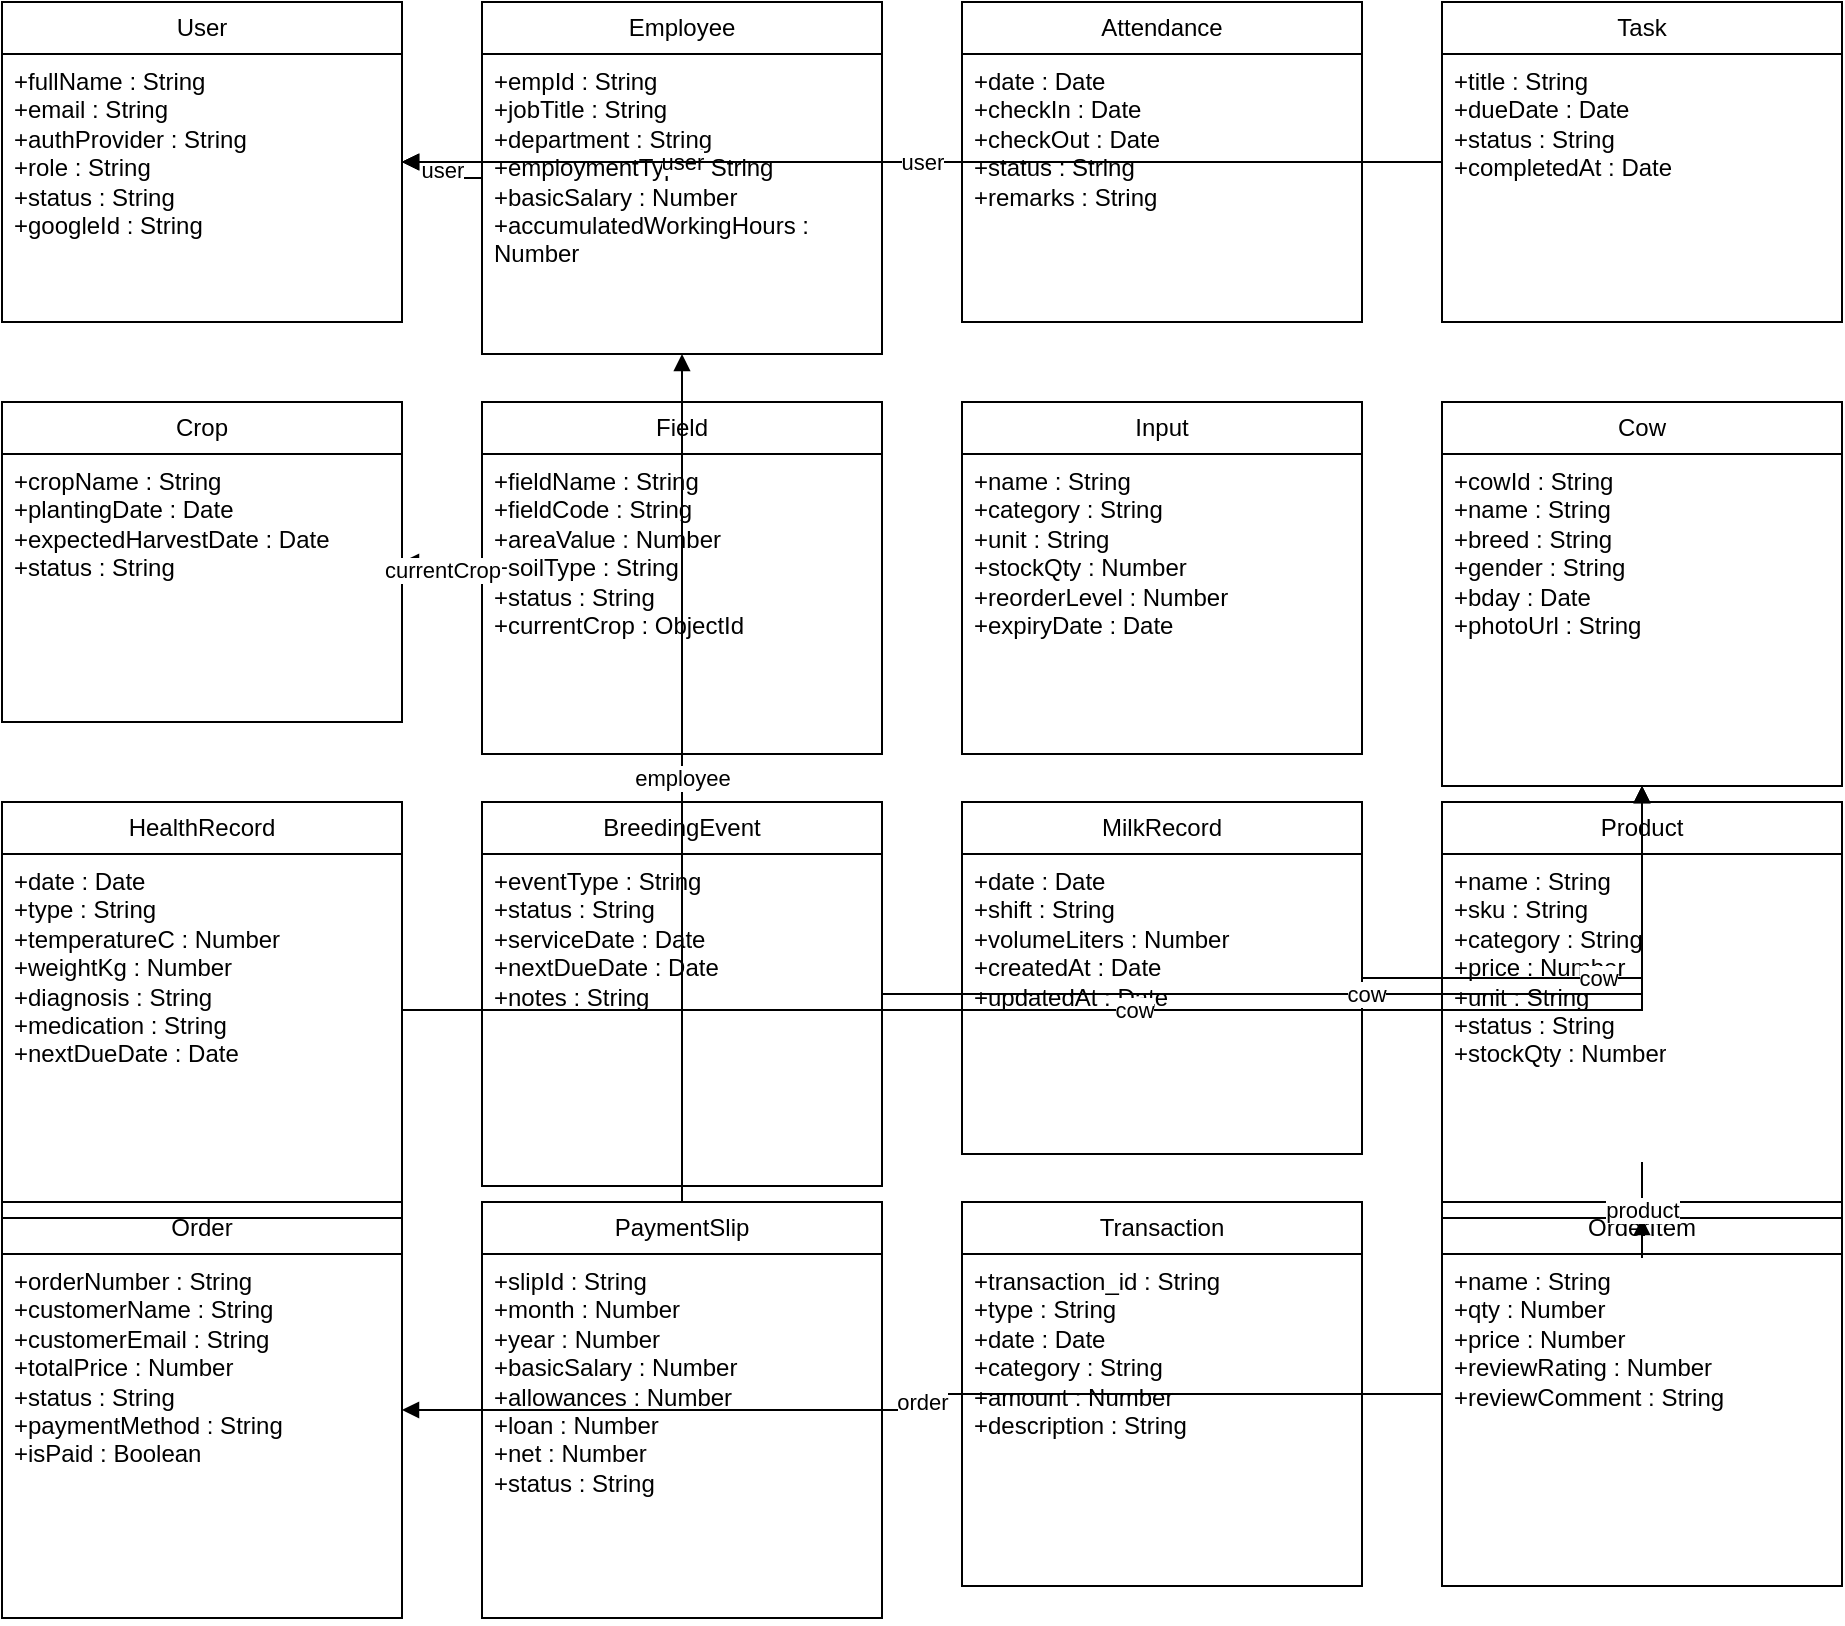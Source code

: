 <mxfile version="28.2.7">
  <diagram name="Class Diagram" id="smartfarm-class">
    <mxGraphModel dx="1042" dy="608" grid="1" gridSize="10" guides="1" tooltips="1" connect="1" arrows="1" fold="1" page="1" pageScale="1" pageWidth="827" pageHeight="1169" math="0" shadow="0">
      <root>
        <mxCell id="0" />
        <mxCell id="1" parent="0" />
        <mxCell id="class_User" value="User" style="swimlane;fontStyle=0;childLayout=stackLayout;horizontal=1;startSize=26;fillColor=none;horizontalStack=0;resizeParent=1;resizeParentMax=0;resizeLast=0;collapsible=1;marginBottom=0;whiteSpace=wrap;html=1;" vertex="1" parent="1">
          <mxGeometry x="40" y="40" width="200" height="160" as="geometry" />
        </mxCell>
        <mxCell id="attr_User" value="&lt;div&gt;+fullName : String&lt;/div&gt;&lt;div&gt;+email : String&lt;/div&gt;&lt;div&gt;+authProvider : String&lt;/div&gt;&lt;div&gt;+role : String&lt;/div&gt;&lt;div&gt;+status : String&lt;/div&gt;&lt;div&gt;+googleId : String&lt;/div&gt;" style="text;strokeColor=none;fillColor=none;align=left;verticalAlign=top;spacingLeft=4;spacingRight=4;overflow=hidden;rotatable=0;points=[[0,0.5],[1,0.5]];portConstraint=eastwest;whiteSpace=wrap;html=1;" vertex="1" parent="class_User">
          <mxGeometry y="26" width="200" height="134" as="geometry" />
        </mxCell>
        <mxCell id="class_Employee" value="Employee" style="swimlane;fontStyle=0;childLayout=stackLayout;horizontal=1;startSize=26;fillColor=none;horizontalStack=0;resizeParent=1;resizeParentMax=0;resizeLast=0;collapsible=1;marginBottom=0;whiteSpace=wrap;html=1;" vertex="1" parent="1">
          <mxGeometry x="280" y="40" width="200" height="176" as="geometry" />
        </mxCell>
        <mxCell id="attr_Employee" value="&lt;div&gt;+empId : String&lt;/div&gt;&lt;div&gt;+jobTitle : String&lt;/div&gt;&lt;div&gt;+department : String&lt;/div&gt;&lt;div&gt;+employmentType : String&lt;/div&gt;&lt;div&gt;+basicSalary : Number&lt;/div&gt;&lt;div&gt;+accumulatedWorkingHours : Number&lt;/div&gt;" style="text;strokeColor=none;fillColor=none;align=left;verticalAlign=top;spacingLeft=4;spacingRight=4;overflow=hidden;rotatable=0;points=[[0,0.5],[1,0.5]];portConstraint=eastwest;whiteSpace=wrap;html=1;" vertex="1" parent="class_Employee">
          <mxGeometry y="26" width="200" height="150" as="geometry" />
        </mxCell>
        <mxCell id="class_Attendance" value="Attendance" style="swimlane;fontStyle=0;childLayout=stackLayout;horizontal=1;startSize=26;fillColor=none;horizontalStack=0;resizeParent=1;resizeParentMax=0;resizeLast=0;collapsible=1;marginBottom=0;whiteSpace=wrap;html=1;" vertex="1" parent="1">
          <mxGeometry x="520" y="40" width="200" height="160" as="geometry" />
        </mxCell>
        <mxCell id="attr_Attendance" value="&lt;div&gt;+date : Date&lt;/div&gt;&lt;div&gt;+checkIn : Date&lt;/div&gt;&lt;div&gt;+checkOut : Date&lt;/div&gt;&lt;div&gt;+status : String&lt;/div&gt;&lt;div&gt;+remarks : String&lt;/div&gt;" style="text;strokeColor=none;fillColor=none;align=left;verticalAlign=top;spacingLeft=4;spacingRight=4;overflow=hidden;rotatable=0;points=[[0,0.5],[1,0.5]];portConstraint=eastwest;whiteSpace=wrap;html=1;" vertex="1" parent="class_Attendance">
          <mxGeometry y="26" width="200" height="134" as="geometry" />
        </mxCell>
        <mxCell id="class_Task" value="Task" style="swimlane;fontStyle=0;childLayout=stackLayout;horizontal=1;startSize=26;fillColor=none;horizontalStack=0;resizeParent=1;resizeParentMax=0;resizeLast=0;collapsible=1;marginBottom=0;whiteSpace=wrap;html=1;" vertex="1" parent="1">
          <mxGeometry x="760" y="40" width="200" height="160" as="geometry" />
        </mxCell>
        <mxCell id="attr_Task" value="&lt;div&gt;+title : String&lt;/div&gt;&lt;div&gt;+dueDate : Date&lt;/div&gt;&lt;div&gt;+status : String&lt;/div&gt;&lt;div&gt;+completedAt : Date&lt;/div&gt;" style="text;strokeColor=none;fillColor=none;align=left;verticalAlign=top;spacingLeft=4;spacingRight=4;overflow=hidden;rotatable=0;points=[[0,0.5],[1,0.5]];portConstraint=eastwest;whiteSpace=wrap;html=1;" vertex="1" parent="class_Task">
          <mxGeometry y="26" width="200" height="134" as="geometry" />
        </mxCell>
        <mxCell id="class_Crop" value="Crop" style="swimlane;fontStyle=0;childLayout=stackLayout;horizontal=1;startSize=26;fillColor=none;horizontalStack=0;resizeParent=1;resizeParentMax=0;resizeLast=0;collapsible=1;marginBottom=0;whiteSpace=wrap;html=1;" vertex="1" parent="1">
          <mxGeometry x="40" y="240" width="200" height="160" as="geometry" />
        </mxCell>
        <mxCell id="attr_Crop" value="&lt;div&gt;+cropName : String&lt;/div&gt;&lt;div&gt;+plantingDate : Date&lt;/div&gt;&lt;div&gt;+expectedHarvestDate : Date&lt;/div&gt;&lt;div&gt;+status : String&lt;/div&gt;" style="text;strokeColor=none;fillColor=none;align=left;verticalAlign=top;spacingLeft=4;spacingRight=4;overflow=hidden;rotatable=0;points=[[0,0.5],[1,0.5]];portConstraint=eastwest;whiteSpace=wrap;html=1;" vertex="1" parent="class_Crop">
          <mxGeometry y="26" width="200" height="134" as="geometry" />
        </mxCell>
        <mxCell id="class_Field" value="Field" style="swimlane;fontStyle=0;childLayout=stackLayout;horizontal=1;startSize=26;fillColor=none;horizontalStack=0;resizeParent=1;resizeParentMax=0;resizeLast=0;collapsible=1;marginBottom=0;whiteSpace=wrap;html=1;" vertex="1" parent="1">
          <mxGeometry x="280" y="240" width="200" height="176" as="geometry" />
        </mxCell>
        <mxCell id="attr_Field" value="&lt;div&gt;+fieldName : String&lt;/div&gt;&lt;div&gt;+fieldCode : String&lt;/div&gt;&lt;div&gt;+areaValue : Number&lt;/div&gt;&lt;div&gt;+soilType : String&lt;/div&gt;&lt;div&gt;+status : String&lt;/div&gt;&lt;div&gt;+currentCrop : ObjectId&lt;/div&gt;" style="text;strokeColor=none;fillColor=none;align=left;verticalAlign=top;spacingLeft=4;spacingRight=4;overflow=hidden;rotatable=0;points=[[0,0.5],[1,0.5]];portConstraint=eastwest;whiteSpace=wrap;html=1;" vertex="1" parent="class_Field">
          <mxGeometry y="26" width="200" height="150" as="geometry" />
        </mxCell>
        <mxCell id="class_Input" value="Input" style="swimlane;fontStyle=0;childLayout=stackLayout;horizontal=1;startSize=26;fillColor=none;horizontalStack=0;resizeParent=1;resizeParentMax=0;resizeLast=0;collapsible=1;marginBottom=0;whiteSpace=wrap;html=1;" vertex="1" parent="1">
          <mxGeometry x="520" y="240" width="200" height="176" as="geometry" />
        </mxCell>
        <mxCell id="attr_Input" value="&lt;div&gt;+name : String&lt;/div&gt;&lt;div&gt;+category : String&lt;/div&gt;&lt;div&gt;+unit : String&lt;/div&gt;&lt;div&gt;+stockQty : Number&lt;/div&gt;&lt;div&gt;+reorderLevel : Number&lt;/div&gt;&lt;div&gt;+expiryDate : Date&lt;/div&gt;" style="text;strokeColor=none;fillColor=none;align=left;verticalAlign=top;spacingLeft=4;spacingRight=4;overflow=hidden;rotatable=0;points=[[0,0.5],[1,0.5]];portConstraint=eastwest;whiteSpace=wrap;html=1;" vertex="1" parent="class_Input">
          <mxGeometry y="26" width="200" height="150" as="geometry" />
        </mxCell>
        <mxCell id="class_Cow" value="Cow" style="swimlane;fontStyle=0;childLayout=stackLayout;horizontal=1;startSize=26;fillColor=none;horizontalStack=0;resizeParent=1;resizeParentMax=0;resizeLast=0;collapsible=1;marginBottom=0;whiteSpace=wrap;html=1;" vertex="1" parent="1">
          <mxGeometry x="760" y="240" width="200" height="192" as="geometry" />
        </mxCell>
        <mxCell id="attr_Cow" value="&lt;div&gt;+cowId : String&lt;/div&gt;&lt;div&gt;+name : String&lt;/div&gt;&lt;div&gt;+breed : String&lt;/div&gt;&lt;div&gt;+gender : String&lt;/div&gt;&lt;div&gt;+bday : Date&lt;/div&gt;&lt;div&gt;+photoUrl : String&lt;/div&gt;" style="text;strokeColor=none;fillColor=none;align=left;verticalAlign=top;spacingLeft=4;spacingRight=4;overflow=hidden;rotatable=0;points=[[0,0.5],[1,0.5]];portConstraint=eastwest;whiteSpace=wrap;html=1;" vertex="1" parent="class_Cow">
          <mxGeometry y="26" width="200" height="166" as="geometry" />
        </mxCell>
        <mxCell id="class_Health" value="HealthRecord" style="swimlane;fontStyle=0;childLayout=stackLayout;horizontal=1;startSize=26;fillColor=none;horizontalStack=0;resizeParent=1;resizeParentMax=0;resizeLast=0;collapsible=1;marginBottom=0;whiteSpace=wrap;html=1;" vertex="1" parent="1">
          <mxGeometry x="40" y="440" width="200" height="208" as="geometry" />
        </mxCell>
        <mxCell id="attr_Health" value="&lt;div&gt;+date : Date&lt;/div&gt;&lt;div&gt;+type : String&lt;/div&gt;&lt;div&gt;+temperatureC : Number&lt;/div&gt;&lt;div&gt;+weightKg : Number&lt;/div&gt;&lt;div&gt;+diagnosis : String&lt;/div&gt;&lt;div&gt;+medication : String&lt;/div&gt;&lt;div&gt;+nextDueDate : Date&lt;/div&gt;" style="text;strokeColor=none;fillColor=none;align=left;verticalAlign=top;spacingLeft=4;spacingRight=4;overflow=hidden;rotatable=0;points=[[0,0.5],[1,0.5]];portConstraint=eastwest;whiteSpace=wrap;html=1;" vertex="1" parent="class_Health">
          <mxGeometry y="26" width="200" height="182" as="geometry" />
        </mxCell>
        <mxCell id="class_Breeding" value="BreedingEvent" style="swimlane;fontStyle=0;childLayout=stackLayout;horizontal=1;startSize=26;fillColor=none;horizontalStack=0;resizeParent=1;resizeParentMax=0;resizeLast=0;collapsible=1;marginBottom=0;whiteSpace=wrap;html=1;" vertex="1" parent="1">
          <mxGeometry x="280" y="440" width="200" height="192" as="geometry" />
        </mxCell>
        <mxCell id="attr_Breeding" value="&lt;div&gt;+eventType : String&lt;/div&gt;&lt;div&gt;+status : String&lt;/div&gt;&lt;div&gt;+serviceDate : Date&lt;/div&gt;&lt;div&gt;+nextDueDate : Date&lt;/div&gt;&lt;div&gt;+notes : String&lt;/div&gt;" style="text;strokeColor=none;fillColor=none;align=left;verticalAlign=top;spacingLeft=4;spacingRight=4;overflow=hidden;rotatable=0;points=[[0,0.5],[1,0.5]];portConstraint=eastwest;whiteSpace=wrap;html=1;" vertex="1" parent="class_Breeding">
          <mxGeometry y="26" width="200" height="166" as="geometry" />
        </mxCell>
        <mxCell id="class_Milk" value="MilkRecord" style="swimlane;fontStyle=0;childLayout=stackLayout;horizontal=1;startSize=26;fillColor=none;horizontalStack=0;resizeParent=1;resizeParentMax=0;resizeLast=0;collapsible=1;marginBottom=0;whiteSpace=wrap;html=1;" vertex="1" parent="1">
          <mxGeometry x="520" y="440" width="200" height="176" as="geometry" />
        </mxCell>
        <mxCell id="attr_Milk" value="&lt;div&gt;+date : Date&lt;/div&gt;&lt;div&gt;+shift : String&lt;/div&gt;&lt;div&gt;+volumeLiters : Number&lt;/div&gt;&lt;div&gt;+createdAt : Date&lt;/div&gt;&lt;div&gt;+updatedAt : Date&lt;/div&gt;" style="text;strokeColor=none;fillColor=none;align=left;verticalAlign=top;spacingLeft=4;spacingRight=4;overflow=hidden;rotatable=0;points=[[0,0.5],[1,0.5]];portConstraint=eastwest;whiteSpace=wrap;html=1;" vertex="1" parent="class_Milk">
          <mxGeometry y="26" width="200" height="150" as="geometry" />
        </mxCell>
        <mxCell id="class_Product" value="Product" style="swimlane;fontStyle=0;childLayout=stackLayout;horizontal=1;startSize=26;fillColor=none;horizontalStack=0;resizeParent=1;resizeParentMax=0;resizeLast=0;collapsible=1;marginBottom=0;whiteSpace=wrap;html=1;" vertex="1" parent="1">
          <mxGeometry x="760" y="440" width="200" height="208" as="geometry" />
        </mxCell>
        <mxCell id="attr_Product" value="&lt;div&gt;+name : String&lt;/div&gt;&lt;div&gt;+sku : String&lt;/div&gt;&lt;div&gt;+category : String&lt;/div&gt;&lt;div&gt;+price : Number&lt;/div&gt;&lt;div&gt;+unit : String&lt;/div&gt;&lt;div&gt;+status : String&lt;/div&gt;&lt;div&gt;+stockQty : Number&lt;/div&gt;" style="text;strokeColor=none;fillColor=none;align=left;verticalAlign=top;spacingLeft=4;spacingRight=4;overflow=hidden;rotatable=0;points=[[0,0.5],[1,0.5]];portConstraint=eastwest;whiteSpace=wrap;html=1;" vertex="1" parent="class_Product">
          <mxGeometry y="26" width="200" height="182" as="geometry" />
        </mxCell>
        <mxCell id="class_Order" value="Order" style="swimlane;fontStyle=0;childLayout=stackLayout;horizontal=1;startSize=26;fillColor=none;horizontalStack=0;resizeParent=1;resizeParentMax=0;resizeLast=0;collapsible=1;marginBottom=0;whiteSpace=wrap;html=1;" vertex="1" parent="1">
          <mxGeometry x="40" y="640" width="200" height="208" as="geometry" />
        </mxCell>
        <mxCell id="attr_Order" value="&lt;div&gt;+orderNumber : String&lt;/div&gt;&lt;div&gt;+customerName : String&lt;/div&gt;&lt;div&gt;+customerEmail : String&lt;/div&gt;&lt;div&gt;+totalPrice : Number&lt;/div&gt;&lt;div&gt;+status : String&lt;/div&gt;&lt;div&gt;+paymentMethod : String&lt;/div&gt;&lt;div&gt;+isPaid : Boolean&lt;/div&gt;" style="text;strokeColor=none;fillColor=none;align=left;verticalAlign=top;spacingLeft=4;spacingRight=4;overflow=hidden;rotatable=0;points=[[0,0.5],[1,0.5]];portConstraint=eastwest;whiteSpace=wrap;html=1;" vertex="1" parent="class_Order">
          <mxGeometry y="26" width="200" height="182" as="geometry" />
        </mxCell>
        <mxCell id="class_PaymentSlip" value="PaymentSlip" style="swimlane;fontStyle=0;childLayout=stackLayout;horizontal=1;startSize=26;fillColor=none;horizontalStack=0;resizeParent=1;resizeParentMax=0;resizeLast=0;collapsible=1;marginBottom=0;whiteSpace=wrap;html=1;" vertex="1" parent="1">
          <mxGeometry x="280" y="640" width="200" height="208" as="geometry" />
        </mxCell>
        <mxCell id="attr_PaymentSlip" value="&lt;div&gt;+slipId : String&lt;/div&gt;&lt;div&gt;+month : Number&lt;/div&gt;&lt;div&gt;+year : Number&lt;/div&gt;&lt;div&gt;+basicSalary : Number&lt;/div&gt;&lt;div&gt;+allowances : Number&lt;/div&gt;&lt;div&gt;+loan : Number&lt;/div&gt;&lt;div&gt;+net : Number&lt;/div&gt;&lt;div&gt;+status : String&lt;/div&gt;" style="text;strokeColor=none;fillColor=none;align=left;verticalAlign=top;spacingLeft=4;spacingRight=4;overflow=hidden;rotatable=0;points=[[0,0.5],[1,0.5]];portConstraint=eastwest;whiteSpace=wrap;html=1;" vertex="1" parent="class_PaymentSlip">
          <mxGeometry y="26" width="200" height="182" as="geometry" />
        </mxCell>
        <mxCell id="class_Transaction" value="Transaction" style="swimlane;fontStyle=0;childLayout=stackLayout;horizontal=1;startSize=26;fillColor=none;horizontalStack=0;resizeParent=1;resizeParentMax=0;resizeLast=0;collapsible=1;marginBottom=0;whiteSpace=wrap;html=1;" vertex="1" parent="1">
          <mxGeometry x="520" y="640" width="200" height="192" as="geometry" />
        </mxCell>
        <mxCell id="attr_Transaction" value="&lt;div&gt;+transaction_id : String&lt;/div&gt;&lt;div&gt;+type : String&lt;/div&gt;&lt;div&gt;+date : Date&lt;/div&gt;&lt;div&gt;+category : String&lt;/div&gt;&lt;div&gt;+amount : Number&lt;/div&gt;&lt;div&gt;+description : String&lt;/div&gt;" style="text;strokeColor=none;fillColor=none;align=left;verticalAlign=top;spacingLeft=4;spacingRight=4;overflow=hidden;rotatable=0;points=[[0,0.5],[1,0.5]];portConstraint=eastwest;whiteSpace=wrap;html=1;" vertex="1" parent="class_Transaction">
          <mxGeometry y="26" width="200" height="166" as="geometry" />
        </mxCell>
        <mxCell id="class_ProductOrder" value="OrderItem" style="swimlane;fontStyle=0;childLayout=stackLayout;horizontal=1;startSize=26;fillColor=none;horizontalStack=0;resizeParent=1;resizeParentMax=0;resizeLast=0;collapsible=1;marginBottom=0;whiteSpace=wrap;html=1;" vertex="1" parent="1">
          <mxGeometry x="760" y="640" width="200" height="192" as="geometry" />
        </mxCell>
        <mxCell id="attr_ProductOrder" value="&lt;div&gt;+name : String&lt;/div&gt;&lt;div&gt;+qty : Number&lt;/div&gt;&lt;div&gt;+price : Number&lt;/div&gt;&lt;div&gt;+reviewRating : Number&lt;/div&gt;&lt;div&gt;+reviewComment : String&lt;/div&gt;" style="text;strokeColor=none;fillColor=none;align=left;verticalAlign=top;spacingLeft=4;spacingRight=4;overflow=hidden;rotatable=0;points=[[0,0.5],[1,0.5]];portConstraint=eastwest;whiteSpace=wrap;html=1;" vertex="1" parent="class_ProductOrder">
          <mxGeometry y="26" width="200" height="166" as="geometry" />
        </mxCell>
        <mxCell id="edge_Employee_User" value="user" style="edgeStyle=orthogonalEdgeStyle;rounded=0;orthogonalLoop=1;jettySize=auto;html=1;endArrow=block;endFill=1;" edge="1" source="class_Employee" target="class_User" parent="1">
          <mxGeometry relative="1" as="geometry" />
        </mxCell>
        <mxCell id="edge_Attendance_User" value="user" style="edgeStyle=orthogonalEdgeStyle;rounded=0;orthogonalLoop=1;jettySize=auto;html=1;endArrow=block;endFill=1;" edge="1" source="class_Attendance" target="class_User" parent="1">
          <mxGeometry relative="1" as="geometry" />
        </mxCell>
        <mxCell id="edge_Task_User" value="user" style="edgeStyle=orthogonalEdgeStyle;rounded=0;orthogonalLoop=1;jettySize=auto;html=1;endArrow=block;endFill=1;" edge="1" source="class_Task" target="class_User" parent="1">
          <mxGeometry relative="1" as="geometry" />
        </mxCell>
        <mxCell id="edge_PaymentSlip_Employee" value="employee" style="edgeStyle=orthogonalEdgeStyle;rounded=0;orthogonalLoop=1;jettySize=auto;html=1;endArrow=block;endFill=1;" edge="1" source="class_PaymentSlip" target="class_Employee" parent="1">
          <mxGeometry relative="1" as="geometry" />
        </mxCell>
        <mxCell id="edge_Field_Crop" value="currentCrop" style="edgeStyle=orthogonalEdgeStyle;rounded=0;orthogonalLoop=1;jettySize=auto;html=1;endArrow=block;endFill=1;" edge="1" source="class_Field" target="class_Crop" parent="1">
          <mxGeometry relative="1" as="geometry" />
        </mxCell>
        <mxCell id="edge_Health_Cow" value="cow" style="edgeStyle=orthogonalEdgeStyle;rounded=0;orthogonalLoop=1;jettySize=auto;html=1;endArrow=block;endFill=1;" edge="1" source="class_Health" target="class_Cow" parent="1">
          <mxGeometry relative="1" as="geometry" />
        </mxCell>
        <mxCell id="edge_Breeding_Cow" value="cow" style="edgeStyle=orthogonalEdgeStyle;rounded=0;orthogonalLoop=1;jettySize=auto;html=1;endArrow=block;endFill=1;" edge="1" source="class_Breeding" target="class_Cow" parent="1">
          <mxGeometry relative="1" as="geometry" />
        </mxCell>
        <mxCell id="edge_Milk_Cow" value="cow" style="edgeStyle=orthogonalEdgeStyle;rounded=0;orthogonalLoop=1;jettySize=auto;html=1;endArrow=block;endFill=1;" edge="1" source="class_Milk" target="class_Cow" parent="1">
          <mxGeometry relative="1" as="geometry" />
        </mxCell>
        <mxCell id="edge_OrderItem_Product" value="product" style="edgeStyle=orthogonalEdgeStyle;rounded=0;orthogonalLoop=1;jettySize=auto;html=1;endArrow=block;endFill=1;" edge="1" source="class_ProductOrder" target="class_Product" parent="1">
          <mxGeometry relative="1" as="geometry" />
        </mxCell>
        <mxCell id="edge_OrderItem_Order" value="order" style="edgeStyle=orthogonalEdgeStyle;rounded=0;orthogonalLoop=1;jettySize=auto;html=1;endArrow=block;endFill=1;" edge="1" source="class_ProductOrder" target="class_Order" parent="1">
          <mxGeometry relative="1" as="geometry" />
        </mxCell>
      </root>
    </mxGraphModel>
  </diagram>
</mxfile>
